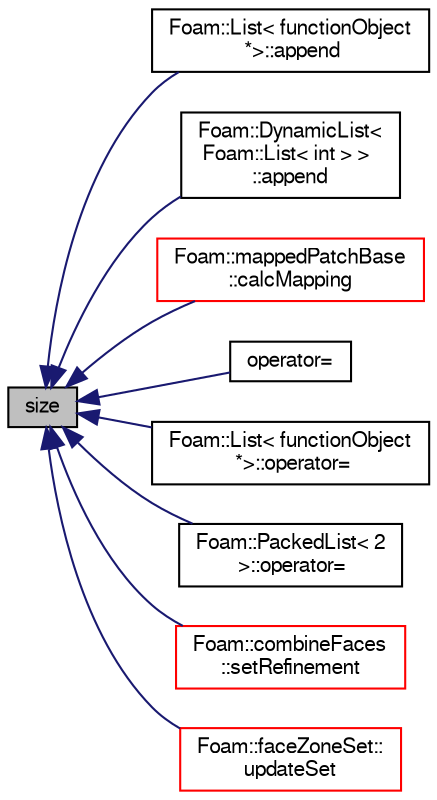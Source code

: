 digraph "size"
{
  bgcolor="transparent";
  edge [fontname="FreeSans",fontsize="10",labelfontname="FreeSans",labelfontsize="10"];
  node [fontname="FreeSans",fontsize="10",shape=record];
  rankdir="LR";
  Node3 [label="size",height=0.2,width=0.4,color="black", fillcolor="grey75", style="filled", fontcolor="black"];
  Node3 -> Node4 [dir="back",color="midnightblue",fontsize="10",style="solid",fontname="FreeSans"];
  Node4 [label="Foam::List\< functionObject\l *\>::append",height=0.2,width=0.4,color="black",URL="$a25694.html#aadbc672b74ab7f3d279e4e92a447f2ea",tooltip="Append a UIndirectList at the end of this list. "];
  Node3 -> Node5 [dir="back",color="midnightblue",fontsize="10",style="solid",fontname="FreeSans"];
  Node5 [label="Foam::DynamicList\<\l Foam::List\< int \> \>\l::append",height=0.2,width=0.4,color="black",URL="$a25890.html#ae5e044ce7bf5c3fbd6ace649eb511428",tooltip="Append a UIndirectList at the end of this list. "];
  Node3 -> Node6 [dir="back",color="midnightblue",fontsize="10",style="solid",fontname="FreeSans"];
  Node6 [label="Foam::mappedPatchBase\l::calcMapping",height=0.2,width=0.4,color="red",URL="$a25094.html#ac836e22594348a2ff396bf9ddba3a49f",tooltip="Calculate mapping. "];
  Node3 -> Node44 [dir="back",color="midnightblue",fontsize="10",style="solid",fontname="FreeSans"];
  Node44 [label="operator=",height=0.2,width=0.4,color="black",URL="$a22618.html#a4241f45e3948cf10d0e63391007f91cf",tooltip="Assignment from UIndirectList of addressed elements. "];
  Node3 -> Node45 [dir="back",color="midnightblue",fontsize="10",style="solid",fontname="FreeSans"];
  Node45 [label="Foam::List\< functionObject\l *\>::operator=",height=0.2,width=0.4,color="black",URL="$a25694.html#a4241f45e3948cf10d0e63391007f91cf",tooltip="Assignment from UIndirectList operator. Takes linear time. "];
  Node3 -> Node46 [dir="back",color="midnightblue",fontsize="10",style="solid",fontname="FreeSans"];
  Node46 [label="Foam::PackedList\< 2\l \>::operator=",height=0.2,width=0.4,color="black",URL="$a25938.html#ac399b20b2023a7dcf1f1ef25b1cb3da6",tooltip="Assignment operator. "];
  Node3 -> Node47 [dir="back",color="midnightblue",fontsize="10",style="solid",fontname="FreeSans"];
  Node47 [label="Foam::combineFaces\l::setRefinement",height=0.2,width=0.4,color="red",URL="$a21634.html#a67d2bb0d6cac2b27ae250df417ef6942",tooltip="Play commands into polyTopoChange to combine faces. Gets. "];
  Node3 -> Node53 [dir="back",color="midnightblue",fontsize="10",style="solid",fontname="FreeSans"];
  Node53 [label="Foam::faceZoneSet::\lupdateSet",height=0.2,width=0.4,color="red",URL="$a25450.html#afc9e2e914d3928dd7281d2ac71452052",tooltip="Sort addressing and make faceSet part consistent with addressing. "];
}
